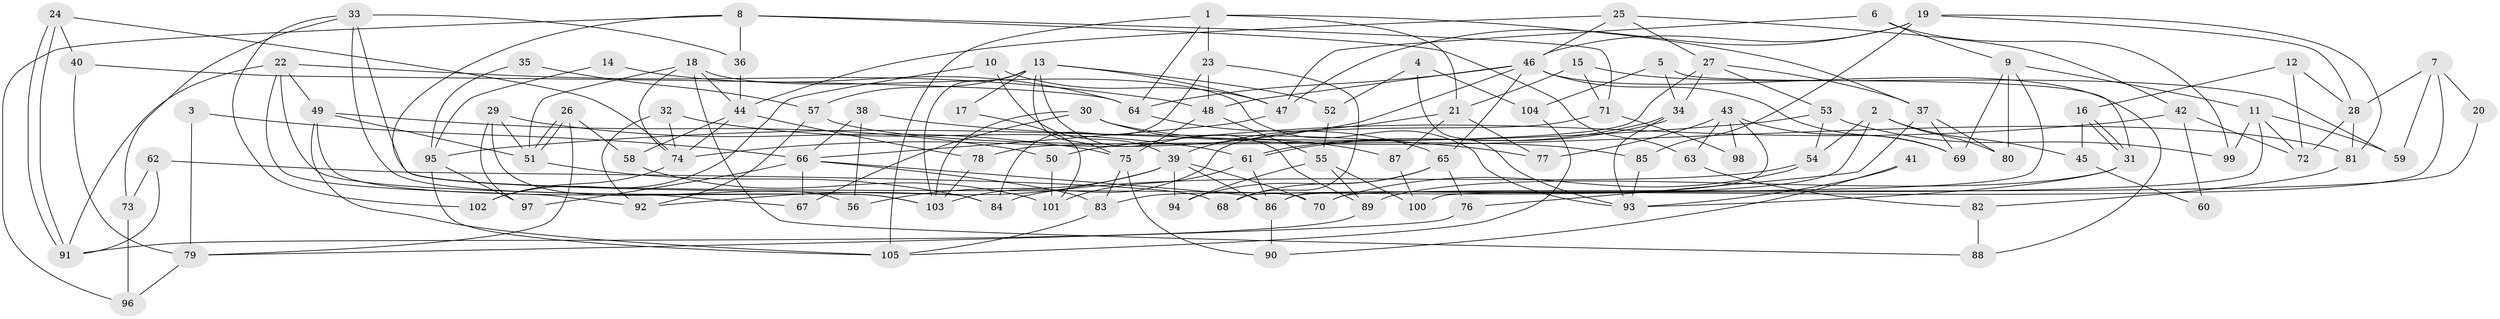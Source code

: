 // coarse degree distribution, {5: 0.20588235294117646, 6: 0.10294117647058823, 2: 0.07352941176470588, 7: 0.1323529411764706, 3: 0.22058823529411764, 4: 0.16176470588235295, 8: 0.058823529411764705, 9: 0.029411764705882353, 10: 0.014705882352941176}
// Generated by graph-tools (version 1.1) at 2025/52/02/27/25 19:52:04]
// undirected, 105 vertices, 210 edges
graph export_dot {
graph [start="1"]
  node [color=gray90,style=filled];
  1;
  2;
  3;
  4;
  5;
  6;
  7;
  8;
  9;
  10;
  11;
  12;
  13;
  14;
  15;
  16;
  17;
  18;
  19;
  20;
  21;
  22;
  23;
  24;
  25;
  26;
  27;
  28;
  29;
  30;
  31;
  32;
  33;
  34;
  35;
  36;
  37;
  38;
  39;
  40;
  41;
  42;
  43;
  44;
  45;
  46;
  47;
  48;
  49;
  50;
  51;
  52;
  53;
  54;
  55;
  56;
  57;
  58;
  59;
  60;
  61;
  62;
  63;
  64;
  65;
  66;
  67;
  68;
  69;
  70;
  71;
  72;
  73;
  74;
  75;
  76;
  77;
  78;
  79;
  80;
  81;
  82;
  83;
  84;
  85;
  86;
  87;
  88;
  89;
  90;
  91;
  92;
  93;
  94;
  95;
  96;
  97;
  98;
  99;
  100;
  101;
  102;
  103;
  104;
  105;
  1 -- 64;
  1 -- 21;
  1 -- 23;
  1 -- 37;
  1 -- 105;
  2 -- 83;
  2 -- 80;
  2 -- 45;
  2 -- 54;
  3 -- 66;
  3 -- 79;
  4 -- 93;
  4 -- 52;
  4 -- 104;
  5 -- 34;
  5 -- 31;
  5 -- 104;
  6 -- 9;
  6 -- 99;
  6 -- 47;
  7 -- 86;
  7 -- 59;
  7 -- 20;
  7 -- 28;
  8 -- 36;
  8 -- 84;
  8 -- 63;
  8 -- 71;
  8 -- 96;
  9 -- 69;
  9 -- 68;
  9 -- 11;
  9 -- 80;
  10 -- 47;
  10 -- 39;
  10 -- 102;
  11 -- 72;
  11 -- 59;
  11 -- 99;
  11 -- 100;
  12 -- 28;
  12 -- 72;
  12 -- 16;
  13 -- 47;
  13 -- 89;
  13 -- 17;
  13 -- 52;
  13 -- 57;
  13 -- 75;
  13 -- 103;
  14 -- 64;
  14 -- 95;
  15 -- 21;
  15 -- 71;
  15 -- 59;
  16 -- 31;
  16 -- 31;
  16 -- 45;
  17 -- 101;
  18 -- 51;
  18 -- 74;
  18 -- 44;
  18 -- 88;
  18 -- 93;
  19 -- 46;
  19 -- 28;
  19 -- 47;
  19 -- 81;
  19 -- 85;
  20 -- 70;
  21 -- 39;
  21 -- 87;
  21 -- 77;
  22 -- 48;
  22 -- 49;
  22 -- 67;
  22 -- 91;
  22 -- 92;
  23 -- 84;
  23 -- 48;
  23 -- 68;
  24 -- 91;
  24 -- 91;
  24 -- 74;
  24 -- 40;
  25 -- 27;
  25 -- 44;
  25 -- 42;
  25 -- 46;
  26 -- 79;
  26 -- 51;
  26 -- 51;
  26 -- 58;
  27 -- 34;
  27 -- 78;
  27 -- 37;
  27 -- 53;
  28 -- 81;
  28 -- 72;
  29 -- 56;
  29 -- 75;
  29 -- 51;
  29 -- 97;
  30 -- 67;
  30 -- 103;
  30 -- 81;
  30 -- 87;
  31 -- 93;
  31 -- 89;
  32 -- 92;
  32 -- 61;
  32 -- 74;
  33 -- 102;
  33 -- 103;
  33 -- 36;
  33 -- 70;
  33 -- 73;
  34 -- 93;
  34 -- 61;
  34 -- 61;
  35 -- 57;
  35 -- 95;
  36 -- 44;
  37 -- 69;
  37 -- 76;
  37 -- 80;
  38 -- 66;
  38 -- 77;
  38 -- 56;
  39 -- 86;
  39 -- 70;
  39 -- 56;
  39 -- 92;
  39 -- 94;
  40 -- 64;
  40 -- 79;
  41 -- 90;
  41 -- 93;
  42 -- 50;
  42 -- 60;
  42 -- 72;
  43 -- 69;
  43 -- 63;
  43 -- 77;
  43 -- 86;
  43 -- 98;
  44 -- 74;
  44 -- 58;
  44 -- 78;
  45 -- 60;
  46 -- 48;
  46 -- 64;
  46 -- 65;
  46 -- 69;
  46 -- 74;
  46 -- 88;
  47 -- 66;
  48 -- 55;
  48 -- 75;
  49 -- 105;
  49 -- 51;
  49 -- 50;
  49 -- 103;
  50 -- 101;
  51 -- 84;
  52 -- 55;
  53 -- 95;
  53 -- 54;
  53 -- 99;
  54 -- 70;
  54 -- 84;
  55 -- 94;
  55 -- 89;
  55 -- 100;
  57 -- 92;
  57 -- 85;
  58 -- 101;
  61 -- 86;
  61 -- 101;
  62 -- 91;
  62 -- 68;
  62 -- 73;
  63 -- 82;
  64 -- 65;
  65 -- 76;
  65 -- 68;
  65 -- 94;
  66 -- 83;
  66 -- 67;
  66 -- 86;
  66 -- 97;
  71 -- 103;
  71 -- 98;
  73 -- 96;
  74 -- 102;
  75 -- 83;
  75 -- 90;
  76 -- 79;
  78 -- 103;
  79 -- 96;
  81 -- 82;
  82 -- 88;
  83 -- 105;
  85 -- 93;
  86 -- 90;
  87 -- 100;
  89 -- 91;
  95 -- 105;
  95 -- 97;
  104 -- 105;
}
